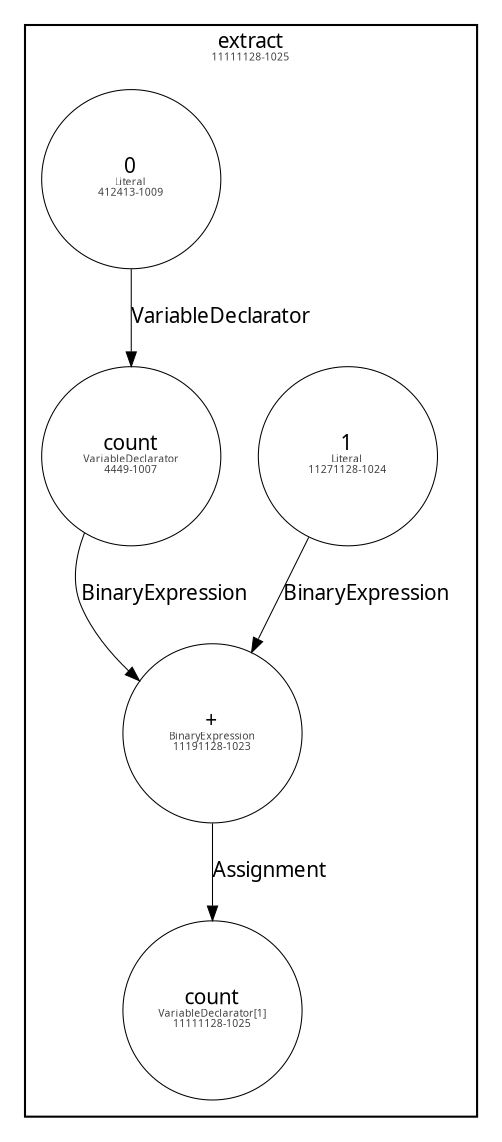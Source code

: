 digraph G {

  graph [ fontname="HelveticaNeue-Thin", fontcolor=black, fontsize=10 ];
  node [ fontname="HelveticaNeue-Thin", fontcolor=black, fontsize=10, penwidth=0.5 shape=circle, fixedsize=true, width=1.2, height=1.2 ];
  edge [ fontname="HelveticaNeue-Thin", fontcolor=black, fontsize=10, penwidth=0.5 splines=line, arrowsize=0.7 ];

  subgraph cluster_iextract {

   label = <extract<br/><font color="#404040" point-size="5">11111128-1025</font>>;

    i11111128_1025 [label=<count<br/><font color="#404040" point-size="5">VariableDeclarator[1]</font><br/><font color="#404040" point-size="5">11111128-1025</font>>]
    i11191128_1023 [label=<+<br/><font color="#404040" point-size="5">BinaryExpression</font><br/><font color="#404040" point-size="5">11191128-1023</font>>]
    i11271128_1024 [label=<1<br/><font color="#404040" point-size="5">Literal</font><br/><font color="#404040" point-size="5">11271128-1024</font>>]
    i4449_1007 [label=<count<br/><font color="#404040" point-size="5">VariableDeclarator</font><br/><font color="#404040" point-size="5">4449-1007</font>>]
    i412413_1009 [label=<0<br/><font color="#404040" point-size="5">Literal</font><br/><font color="#404040" point-size="5">412413-1009</font>>]

    i11191128_1023 -> i11111128_1025 [label="Assignment"]
    i11271128_1024 -> i11191128_1023 [label="BinaryExpression"]
    i4449_1007 -> i11191128_1023 [label="BinaryExpression"]
    i412413_1009 -> i4449_1007 [label="VariableDeclarator"]
  }

}
